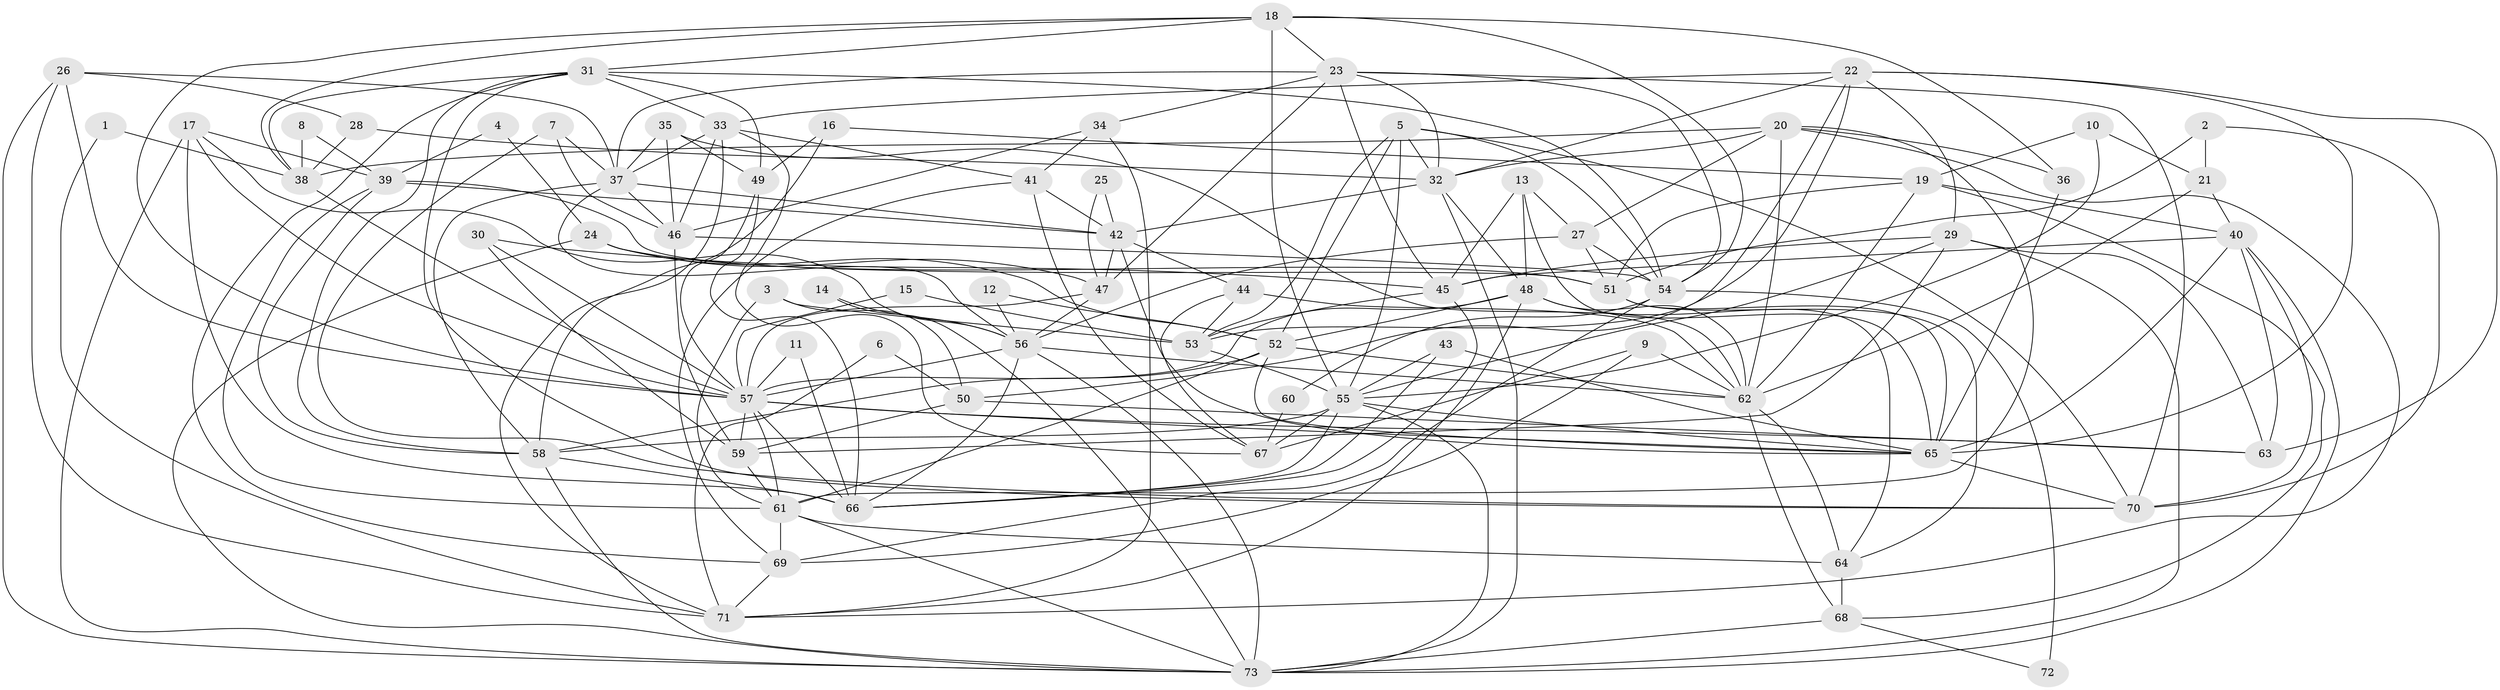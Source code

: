// original degree distribution, {3: 0.25517241379310346, 4: 0.30344827586206896, 2: 0.12413793103448276, 6: 0.09655172413793103, 5: 0.18620689655172415, 7: 0.027586206896551724, 10: 0.006896551724137931}
// Generated by graph-tools (version 1.1) at 2025/50/03/09/25 03:50:13]
// undirected, 73 vertices, 209 edges
graph export_dot {
graph [start="1"]
  node [color=gray90,style=filled];
  1;
  2;
  3;
  4;
  5;
  6;
  7;
  8;
  9;
  10;
  11;
  12;
  13;
  14;
  15;
  16;
  17;
  18;
  19;
  20;
  21;
  22;
  23;
  24;
  25;
  26;
  27;
  28;
  29;
  30;
  31;
  32;
  33;
  34;
  35;
  36;
  37;
  38;
  39;
  40;
  41;
  42;
  43;
  44;
  45;
  46;
  47;
  48;
  49;
  50;
  51;
  52;
  53;
  54;
  55;
  56;
  57;
  58;
  59;
  60;
  61;
  62;
  63;
  64;
  65;
  66;
  67;
  68;
  69;
  70;
  71;
  72;
  73;
  1 -- 38 [weight=1.0];
  1 -- 71 [weight=1.0];
  2 -- 21 [weight=1.0];
  2 -- 51 [weight=1.0];
  2 -- 70 [weight=1.0];
  3 -- 50 [weight=1.0];
  3 -- 53 [weight=1.0];
  3 -- 61 [weight=1.0];
  4 -- 24 [weight=1.0];
  4 -- 39 [weight=1.0];
  5 -- 32 [weight=1.0];
  5 -- 52 [weight=1.0];
  5 -- 53 [weight=1.0];
  5 -- 54 [weight=2.0];
  5 -- 55 [weight=1.0];
  5 -- 70 [weight=1.0];
  6 -- 50 [weight=1.0];
  6 -- 71 [weight=1.0];
  7 -- 37 [weight=1.0];
  7 -- 46 [weight=1.0];
  7 -- 70 [weight=1.0];
  8 -- 38 [weight=1.0];
  8 -- 39 [weight=1.0];
  9 -- 62 [weight=1.0];
  9 -- 67 [weight=1.0];
  9 -- 69 [weight=1.0];
  10 -- 19 [weight=1.0];
  10 -- 21 [weight=1.0];
  10 -- 55 [weight=1.0];
  11 -- 57 [weight=1.0];
  11 -- 66 [weight=1.0];
  12 -- 52 [weight=1.0];
  12 -- 56 [weight=1.0];
  13 -- 27 [weight=1.0];
  13 -- 45 [weight=1.0];
  13 -- 48 [weight=1.0];
  13 -- 65 [weight=1.0];
  14 -- 56 [weight=1.0];
  14 -- 73 [weight=1.0];
  15 -- 53 [weight=1.0];
  15 -- 57 [weight=1.0];
  16 -- 19 [weight=1.0];
  16 -- 49 [weight=1.0];
  16 -- 58 [weight=1.0];
  17 -- 39 [weight=1.0];
  17 -- 56 [weight=1.0];
  17 -- 57 [weight=1.0];
  17 -- 66 [weight=1.0];
  17 -- 73 [weight=1.0];
  18 -- 23 [weight=1.0];
  18 -- 31 [weight=1.0];
  18 -- 36 [weight=1.0];
  18 -- 38 [weight=1.0];
  18 -- 54 [weight=1.0];
  18 -- 55 [weight=1.0];
  18 -- 57 [weight=1.0];
  19 -- 40 [weight=1.0];
  19 -- 51 [weight=1.0];
  19 -- 62 [weight=1.0];
  19 -- 68 [weight=1.0];
  20 -- 27 [weight=1.0];
  20 -- 32 [weight=1.0];
  20 -- 36 [weight=1.0];
  20 -- 38 [weight=1.0];
  20 -- 61 [weight=1.0];
  20 -- 62 [weight=1.0];
  20 -- 71 [weight=1.0];
  21 -- 40 [weight=1.0];
  21 -- 62 [weight=1.0];
  22 -- 29 [weight=1.0];
  22 -- 32 [weight=1.0];
  22 -- 33 [weight=1.0];
  22 -- 50 [weight=1.0];
  22 -- 53 [weight=1.0];
  22 -- 63 [weight=1.0];
  22 -- 65 [weight=1.0];
  23 -- 32 [weight=1.0];
  23 -- 34 [weight=1.0];
  23 -- 37 [weight=1.0];
  23 -- 45 [weight=1.0];
  23 -- 47 [weight=1.0];
  23 -- 54 [weight=1.0];
  23 -- 70 [weight=1.0];
  24 -- 47 [weight=1.0];
  24 -- 51 [weight=1.0];
  24 -- 52 [weight=1.0];
  24 -- 73 [weight=1.0];
  25 -- 42 [weight=1.0];
  25 -- 47 [weight=1.0];
  26 -- 28 [weight=1.0];
  26 -- 37 [weight=1.0];
  26 -- 57 [weight=1.0];
  26 -- 71 [weight=1.0];
  26 -- 73 [weight=1.0];
  27 -- 51 [weight=1.0];
  27 -- 54 [weight=1.0];
  27 -- 56 [weight=1.0];
  28 -- 32 [weight=1.0];
  28 -- 38 [weight=1.0];
  29 -- 45 [weight=1.0];
  29 -- 55 [weight=1.0];
  29 -- 59 [weight=1.0];
  29 -- 63 [weight=1.0];
  29 -- 73 [weight=1.0];
  30 -- 45 [weight=1.0];
  30 -- 57 [weight=1.0];
  30 -- 59 [weight=1.0];
  31 -- 33 [weight=1.0];
  31 -- 38 [weight=1.0];
  31 -- 49 [weight=1.0];
  31 -- 54 [weight=1.0];
  31 -- 58 [weight=1.0];
  31 -- 69 [weight=1.0];
  31 -- 70 [weight=1.0];
  32 -- 42 [weight=1.0];
  32 -- 48 [weight=1.0];
  32 -- 73 [weight=1.0];
  33 -- 37 [weight=1.0];
  33 -- 41 [weight=1.0];
  33 -- 46 [weight=1.0];
  33 -- 67 [weight=1.0];
  33 -- 71 [weight=1.0];
  34 -- 41 [weight=1.0];
  34 -- 46 [weight=1.0];
  34 -- 71 [weight=1.0];
  35 -- 37 [weight=1.0];
  35 -- 46 [weight=1.0];
  35 -- 49 [weight=1.0];
  35 -- 62 [weight=1.0];
  36 -- 65 [weight=1.0];
  37 -- 42 [weight=1.0];
  37 -- 46 [weight=1.0];
  37 -- 56 [weight=1.0];
  37 -- 58 [weight=1.0];
  38 -- 57 [weight=1.0];
  39 -- 42 [weight=1.0];
  39 -- 51 [weight=1.0];
  39 -- 58 [weight=1.0];
  39 -- 61 [weight=1.0];
  40 -- 45 [weight=1.0];
  40 -- 63 [weight=1.0];
  40 -- 65 [weight=1.0];
  40 -- 70 [weight=1.0];
  40 -- 73 [weight=1.0];
  41 -- 42 [weight=1.0];
  41 -- 67 [weight=1.0];
  41 -- 69 [weight=1.0];
  42 -- 44 [weight=1.0];
  42 -- 47 [weight=1.0];
  42 -- 65 [weight=1.0];
  43 -- 55 [weight=1.0];
  43 -- 65 [weight=1.0];
  43 -- 66 [weight=1.0];
  44 -- 53 [weight=1.0];
  44 -- 62 [weight=1.0];
  44 -- 67 [weight=1.0];
  45 -- 53 [weight=1.0];
  45 -- 66 [weight=1.0];
  46 -- 54 [weight=1.0];
  46 -- 59 [weight=1.0];
  47 -- 56 [weight=1.0];
  47 -- 57 [weight=1.0];
  48 -- 52 [weight=1.0];
  48 -- 57 [weight=1.0];
  48 -- 62 [weight=1.0];
  48 -- 64 [weight=1.0];
  48 -- 71 [weight=1.0];
  49 -- 57 [weight=1.0];
  49 -- 66 [weight=1.0];
  50 -- 59 [weight=1.0];
  50 -- 63 [weight=1.0];
  51 -- 64 [weight=1.0];
  51 -- 65 [weight=1.0];
  52 -- 58 [weight=1.0];
  52 -- 61 [weight=1.0];
  52 -- 62 [weight=1.0];
  52 -- 65 [weight=1.0];
  53 -- 55 [weight=1.0];
  54 -- 60 [weight=1.0];
  54 -- 69 [weight=2.0];
  54 -- 72 [weight=1.0];
  55 -- 58 [weight=1.0];
  55 -- 65 [weight=1.0];
  55 -- 66 [weight=1.0];
  55 -- 67 [weight=1.0];
  55 -- 73 [weight=1.0];
  56 -- 57 [weight=1.0];
  56 -- 62 [weight=1.0];
  56 -- 66 [weight=1.0];
  56 -- 73 [weight=1.0];
  57 -- 59 [weight=1.0];
  57 -- 61 [weight=1.0];
  57 -- 63 [weight=1.0];
  57 -- 65 [weight=1.0];
  57 -- 66 [weight=1.0];
  58 -- 66 [weight=2.0];
  58 -- 73 [weight=1.0];
  59 -- 61 [weight=2.0];
  60 -- 67 [weight=1.0];
  61 -- 64 [weight=1.0];
  61 -- 69 [weight=1.0];
  61 -- 73 [weight=1.0];
  62 -- 64 [weight=1.0];
  62 -- 68 [weight=1.0];
  64 -- 68 [weight=1.0];
  65 -- 70 [weight=1.0];
  68 -- 72 [weight=1.0];
  68 -- 73 [weight=1.0];
  69 -- 71 [weight=1.0];
}
